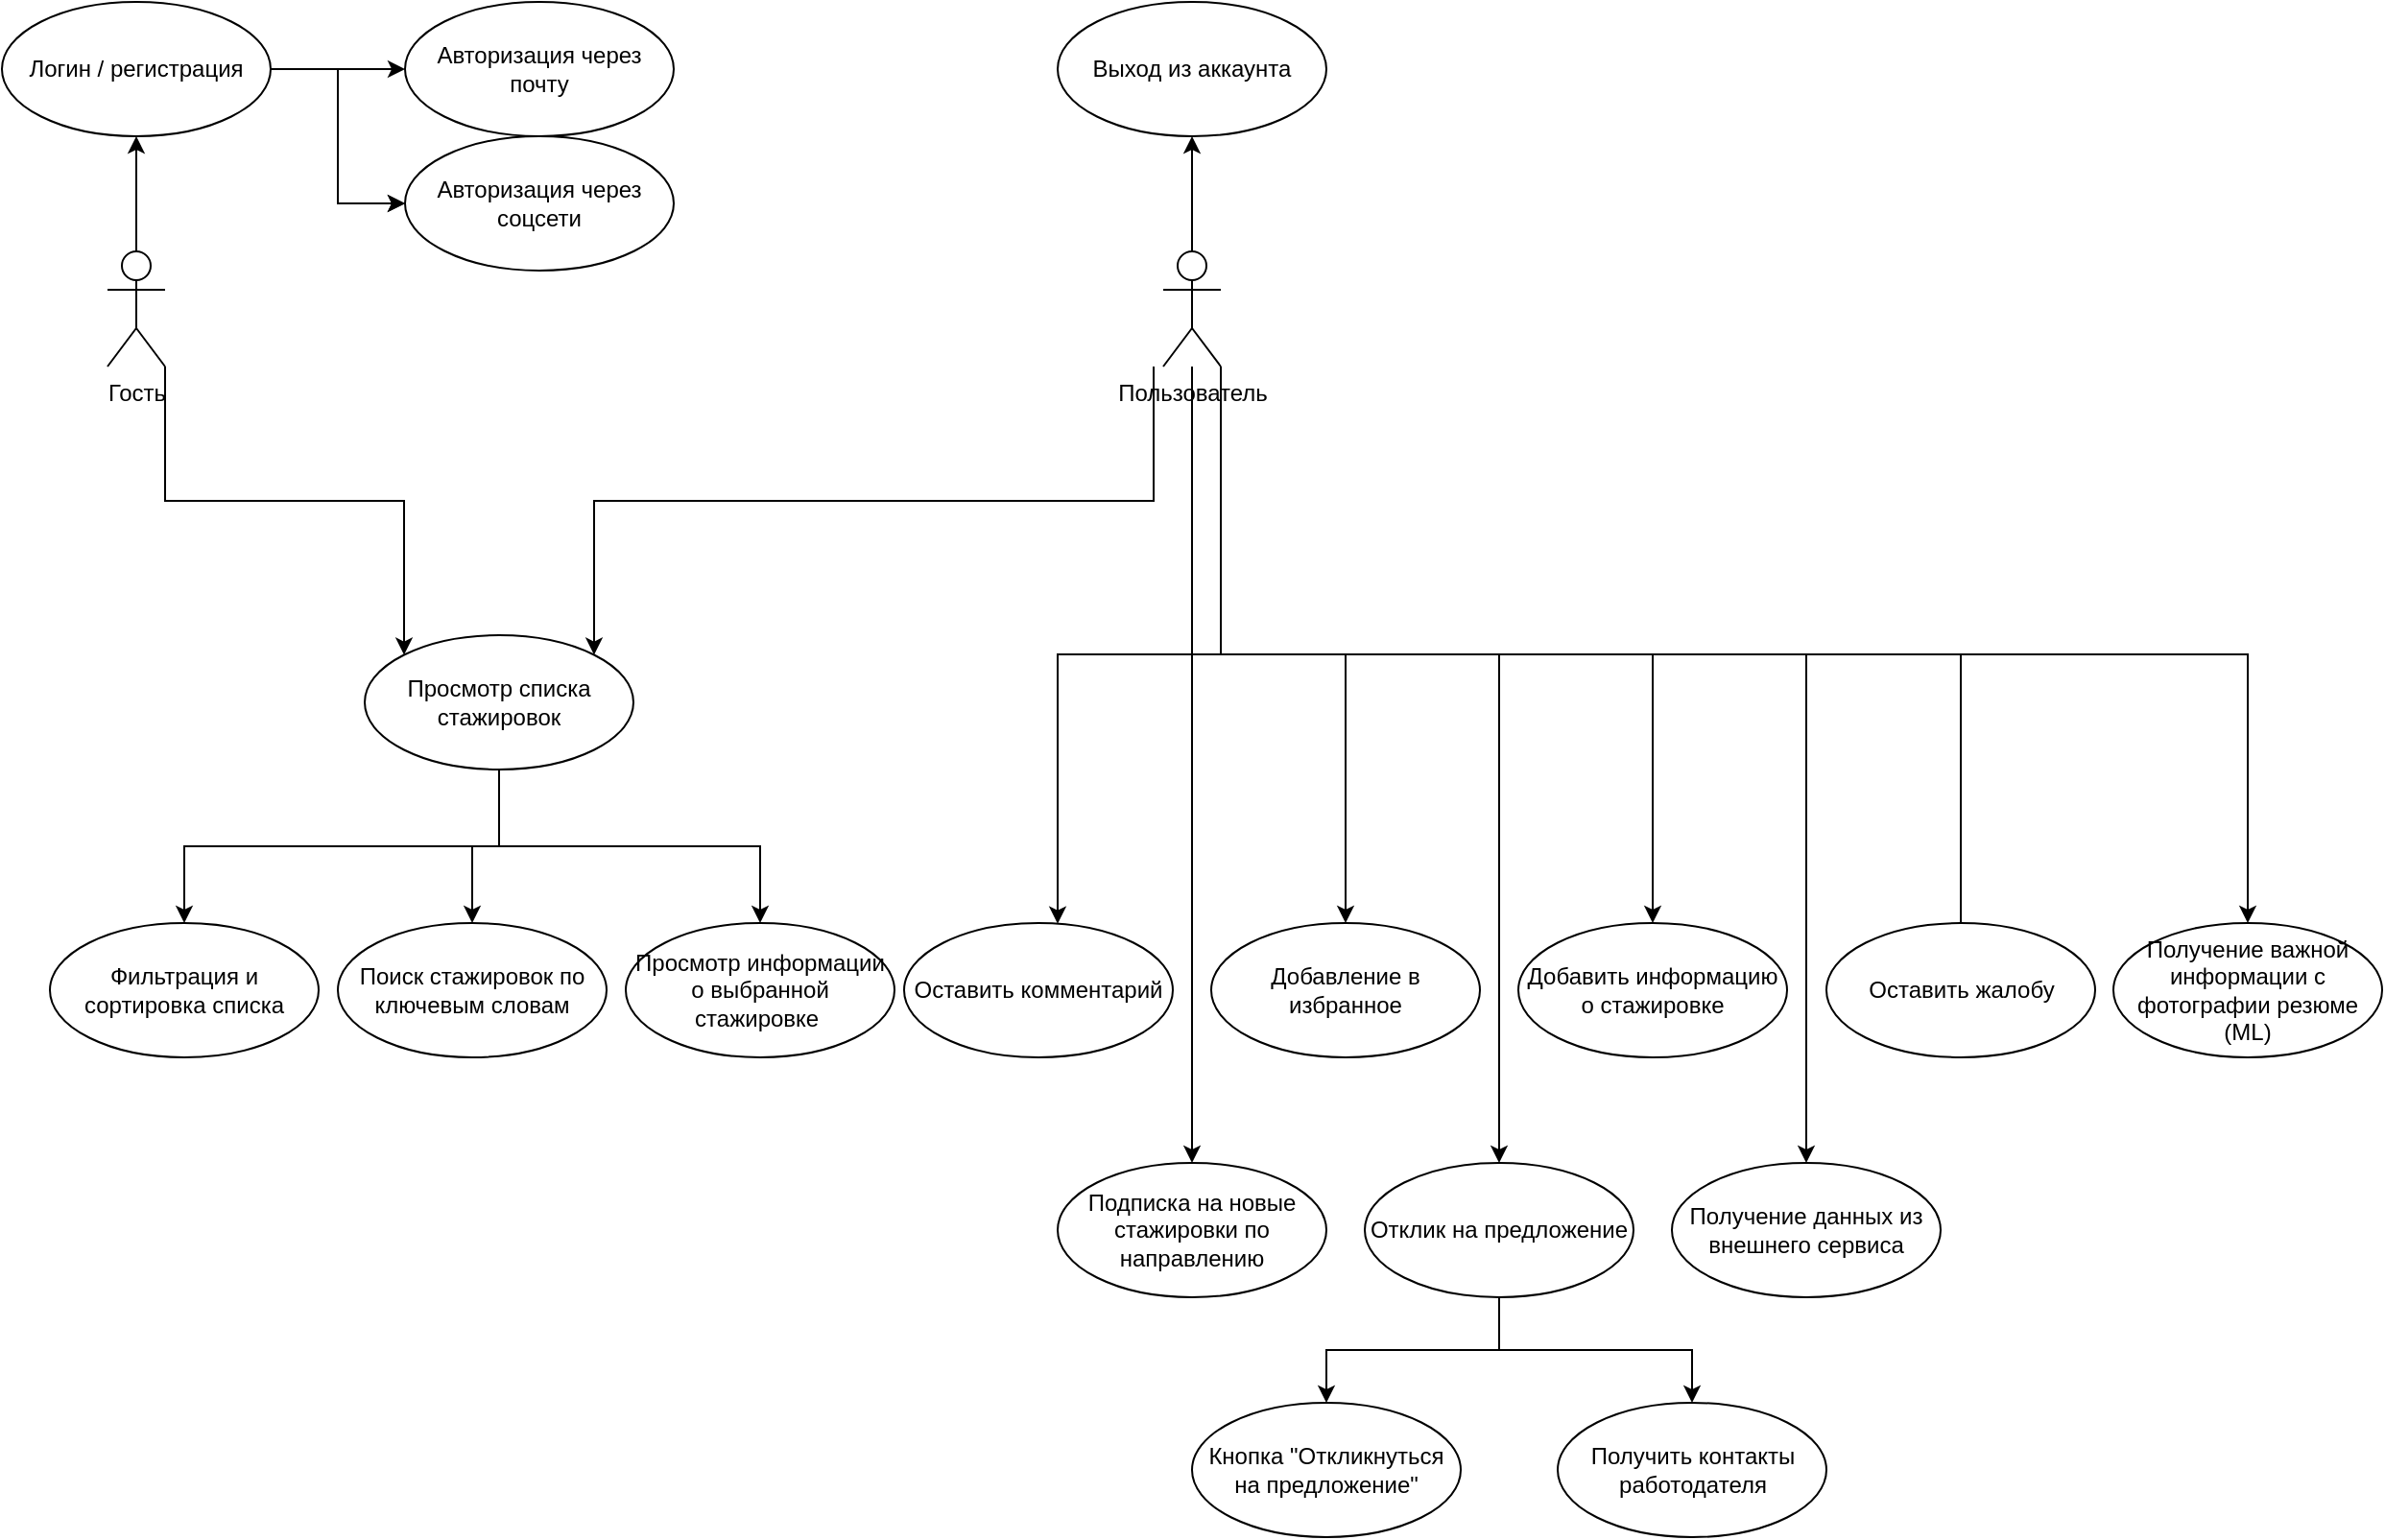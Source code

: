 <mxfile version="26.1.1">
  <diagram name="Страница — 1" id="qKs413f2JV2YXXpKejDh">
    <mxGraphModel dx="1509" dy="2049" grid="1" gridSize="10" guides="1" tooltips="1" connect="1" arrows="1" fold="1" page="1" pageScale="1" pageWidth="827" pageHeight="1169" math="0" shadow="0">
      <root>
        <mxCell id="0" />
        <mxCell id="1" parent="0" />
        <mxCell id="eMKNi2SdkV8xyhRXR6le-39" style="edgeStyle=orthogonalEdgeStyle;rounded=0;orthogonalLoop=1;jettySize=auto;html=1;exitX=1;exitY=1;exitDx=0;exitDy=0;exitPerimeter=0;entryX=0;entryY=0;entryDx=0;entryDy=0;" edge="1" parent="1" source="eMKNi2SdkV8xyhRXR6le-1" target="eMKNi2SdkV8xyhRXR6le-18">
          <mxGeometry relative="1" as="geometry" />
        </mxCell>
        <mxCell id="eMKNi2SdkV8xyhRXR6le-51" style="edgeStyle=orthogonalEdgeStyle;rounded=0;orthogonalLoop=1;jettySize=auto;html=1;exitX=0.5;exitY=0;exitDx=0;exitDy=0;exitPerimeter=0;entryX=0.5;entryY=1;entryDx=0;entryDy=0;" edge="1" parent="1" source="eMKNi2SdkV8xyhRXR6le-1" target="eMKNi2SdkV8xyhRXR6le-4">
          <mxGeometry relative="1" as="geometry" />
        </mxCell>
        <mxCell id="eMKNi2SdkV8xyhRXR6le-1" value="Гость" style="shape=umlActor;verticalLabelPosition=bottom;verticalAlign=top;html=1;" vertex="1" parent="1">
          <mxGeometry x="205" y="110" width="30" height="60" as="geometry" />
        </mxCell>
        <mxCell id="eMKNi2SdkV8xyhRXR6le-38" style="edgeStyle=orthogonalEdgeStyle;rounded=0;orthogonalLoop=1;jettySize=auto;html=1;exitX=0;exitY=1;exitDx=0;exitDy=0;exitPerimeter=0;entryX=1;entryY=0;entryDx=0;entryDy=0;" edge="1" parent="1" target="eMKNi2SdkV8xyhRXR6le-18">
          <mxGeometry relative="1" as="geometry">
            <mxPoint x="750" y="170" as="sourcePoint" />
            <Array as="points">
              <mxPoint x="750" y="240" />
              <mxPoint x="459" y="240" />
            </Array>
          </mxGeometry>
        </mxCell>
        <mxCell id="eMKNi2SdkV8xyhRXR6le-42" style="edgeStyle=orthogonalEdgeStyle;rounded=0;orthogonalLoop=1;jettySize=auto;html=1;entryX=0.5;entryY=0;entryDx=0;entryDy=0;" edge="1" parent="1" source="eMKNi2SdkV8xyhRXR6le-2" target="eMKNi2SdkV8xyhRXR6le-34">
          <mxGeometry relative="1" as="geometry">
            <Array as="points">
              <mxPoint x="770" y="320" />
              <mxPoint x="850" y="320" />
            </Array>
          </mxGeometry>
        </mxCell>
        <mxCell id="eMKNi2SdkV8xyhRXR6le-43" style="edgeStyle=orthogonalEdgeStyle;rounded=0;orthogonalLoop=1;jettySize=auto;html=1;exitX=1;exitY=1;exitDx=0;exitDy=0;exitPerimeter=0;" edge="1" parent="1" source="eMKNi2SdkV8xyhRXR6le-2" target="eMKNi2SdkV8xyhRXR6le-44">
          <mxGeometry relative="1" as="geometry">
            <mxPoint x="895" y="350" as="targetPoint" />
            <Array as="points">
              <mxPoint x="785" y="320" />
              <mxPoint x="1010" y="320" />
            </Array>
          </mxGeometry>
        </mxCell>
        <mxCell id="eMKNi2SdkV8xyhRXR6le-49" style="edgeStyle=orthogonalEdgeStyle;rounded=0;orthogonalLoop=1;jettySize=auto;html=1;" edge="1" parent="1" source="eMKNi2SdkV8xyhRXR6le-2" target="eMKNi2SdkV8xyhRXR6le-46">
          <mxGeometry relative="1" as="geometry">
            <Array as="points">
              <mxPoint x="770" y="320" />
              <mxPoint x="700" y="320" />
            </Array>
          </mxGeometry>
        </mxCell>
        <mxCell id="eMKNi2SdkV8xyhRXR6le-50" style="edgeStyle=orthogonalEdgeStyle;rounded=0;orthogonalLoop=1;jettySize=auto;html=1;exitX=0.5;exitY=0;exitDx=0;exitDy=0;exitPerimeter=0;entryX=0.5;entryY=1;entryDx=0;entryDy=0;" edge="1" parent="1" source="eMKNi2SdkV8xyhRXR6le-2" target="eMKNi2SdkV8xyhRXR6le-33">
          <mxGeometry relative="1" as="geometry" />
        </mxCell>
        <mxCell id="eMKNi2SdkV8xyhRXR6le-55" style="edgeStyle=orthogonalEdgeStyle;rounded=0;orthogonalLoop=1;jettySize=auto;html=1;exitX=0.5;exitY=0.5;exitDx=0;exitDy=0;exitPerimeter=0;" edge="1" parent="1">
          <mxGeometry relative="1" as="geometry">
            <mxPoint x="770" y="180" as="sourcePoint" />
            <mxPoint x="1170.5" y="510" as="targetPoint" />
            <Array as="points">
              <mxPoint x="770" y="320" />
              <mxPoint x="1171" y="320" />
            </Array>
          </mxGeometry>
        </mxCell>
        <mxCell id="eMKNi2SdkV8xyhRXR6le-56" style="edgeStyle=orthogonalEdgeStyle;rounded=0;orthogonalLoop=1;jettySize=auto;html=1;" edge="1" parent="1" source="eMKNi2SdkV8xyhRXR6le-2" target="eMKNi2SdkV8xyhRXR6le-57">
          <mxGeometry relative="1" as="geometry">
            <mxPoint x="1090" y="620" as="targetPoint" />
            <Array as="points">
              <mxPoint x="770" y="320" />
              <mxPoint x="1090" y="320" />
            </Array>
          </mxGeometry>
        </mxCell>
        <mxCell id="eMKNi2SdkV8xyhRXR6le-60" style="edgeStyle=orthogonalEdgeStyle;rounded=0;orthogonalLoop=1;jettySize=auto;html=1;exitX=1;exitY=1;exitDx=0;exitDy=0;exitPerimeter=0;" edge="1" parent="1" source="eMKNi2SdkV8xyhRXR6le-2" target="eMKNi2SdkV8xyhRXR6le-61">
          <mxGeometry relative="1" as="geometry">
            <mxPoint x="930" y="620" as="targetPoint" />
            <Array as="points">
              <mxPoint x="785" y="320" />
              <mxPoint x="930" y="320" />
            </Array>
          </mxGeometry>
        </mxCell>
        <mxCell id="eMKNi2SdkV8xyhRXR6le-66" style="edgeStyle=orthogonalEdgeStyle;rounded=0;orthogonalLoop=1;jettySize=auto;html=1;" edge="1" parent="1" source="eMKNi2SdkV8xyhRXR6le-2" target="eMKNi2SdkV8xyhRXR6le-67">
          <mxGeometry relative="1" as="geometry">
            <mxPoint x="770" y="620" as="targetPoint" />
          </mxGeometry>
        </mxCell>
        <mxCell id="eMKNi2SdkV8xyhRXR6le-74" style="edgeStyle=orthogonalEdgeStyle;rounded=0;orthogonalLoop=1;jettySize=auto;html=1;" edge="1" parent="1" source="eMKNi2SdkV8xyhRXR6le-2" target="eMKNi2SdkV8xyhRXR6le-75">
          <mxGeometry relative="1" as="geometry">
            <mxPoint x="1040" y="140.0" as="targetPoint" />
            <Array as="points">
              <mxPoint x="770" y="320" />
              <mxPoint x="1320" y="320" />
            </Array>
          </mxGeometry>
        </mxCell>
        <mxCell id="eMKNi2SdkV8xyhRXR6le-2" value="Пользователь" style="shape=umlActor;verticalLabelPosition=bottom;verticalAlign=top;html=1;" vertex="1" parent="1">
          <mxGeometry x="755" y="110" width="30" height="60" as="geometry" />
        </mxCell>
        <mxCell id="eMKNi2SdkV8xyhRXR6le-69" value="" style="edgeStyle=orthogonalEdgeStyle;rounded=0;orthogonalLoop=1;jettySize=auto;html=1;" edge="1" parent="1" source="eMKNi2SdkV8xyhRXR6le-4" target="eMKNi2SdkV8xyhRXR6le-68">
          <mxGeometry relative="1" as="geometry" />
        </mxCell>
        <mxCell id="eMKNi2SdkV8xyhRXR6le-70" value="" style="edgeStyle=orthogonalEdgeStyle;rounded=0;orthogonalLoop=1;jettySize=auto;html=1;" edge="1" parent="1" source="eMKNi2SdkV8xyhRXR6le-4" target="eMKNi2SdkV8xyhRXR6le-68">
          <mxGeometry relative="1" as="geometry" />
        </mxCell>
        <mxCell id="eMKNi2SdkV8xyhRXR6le-72" value="" style="edgeStyle=orthogonalEdgeStyle;rounded=0;orthogonalLoop=1;jettySize=auto;html=1;" edge="1" parent="1" source="eMKNi2SdkV8xyhRXR6le-4" target="eMKNi2SdkV8xyhRXR6le-71">
          <mxGeometry relative="1" as="geometry" />
        </mxCell>
        <mxCell id="eMKNi2SdkV8xyhRXR6le-4" value="Логин / регистрация" style="ellipse;whiteSpace=wrap;html=1;" vertex="1" parent="1">
          <mxGeometry x="150" y="-20" width="140" height="70" as="geometry" />
        </mxCell>
        <mxCell id="eMKNi2SdkV8xyhRXR6le-24" value="" style="edgeStyle=orthogonalEdgeStyle;rounded=0;orthogonalLoop=1;jettySize=auto;html=1;" edge="1" parent="1" source="eMKNi2SdkV8xyhRXR6le-18" target="eMKNi2SdkV8xyhRXR6le-23">
          <mxGeometry relative="1" as="geometry">
            <Array as="points">
              <mxPoint x="409" y="420" />
              <mxPoint x="245" y="420" />
            </Array>
          </mxGeometry>
        </mxCell>
        <mxCell id="eMKNi2SdkV8xyhRXR6le-26" value="" style="edgeStyle=orthogonalEdgeStyle;rounded=0;orthogonalLoop=1;jettySize=auto;html=1;" edge="1" parent="1" source="eMKNi2SdkV8xyhRXR6le-18" target="eMKNi2SdkV8xyhRXR6le-25">
          <mxGeometry relative="1" as="geometry" />
        </mxCell>
        <mxCell id="eMKNi2SdkV8xyhRXR6le-58" style="edgeStyle=orthogonalEdgeStyle;rounded=0;orthogonalLoop=1;jettySize=auto;html=1;exitX=0.5;exitY=1;exitDx=0;exitDy=0;" edge="1" parent="1" source="eMKNi2SdkV8xyhRXR6le-18" target="eMKNi2SdkV8xyhRXR6le-59">
          <mxGeometry relative="1" as="geometry">
            <mxPoint x="409.444" y="490" as="targetPoint" />
          </mxGeometry>
        </mxCell>
        <mxCell id="eMKNi2SdkV8xyhRXR6le-18" value="Просмотр списка стажировок" style="ellipse;whiteSpace=wrap;html=1;" vertex="1" parent="1">
          <mxGeometry x="339" y="310" width="140" height="70" as="geometry" />
        </mxCell>
        <mxCell id="eMKNi2SdkV8xyhRXR6le-23" value="Фильтрация и сортировка списка" style="ellipse;whiteSpace=wrap;html=1;" vertex="1" parent="1">
          <mxGeometry x="175" y="460" width="140" height="70" as="geometry" />
        </mxCell>
        <mxCell id="eMKNi2SdkV8xyhRXR6le-47" value="" style="edgeStyle=orthogonalEdgeStyle;rounded=0;orthogonalLoop=1;jettySize=auto;html=1;" edge="1" parent="1">
          <mxGeometry relative="1" as="geometry">
            <mxPoint x="685" y="485" as="sourcePoint" />
            <mxPoint x="695" y="530" as="targetPoint" />
          </mxGeometry>
        </mxCell>
        <mxCell id="eMKNi2SdkV8xyhRXR6le-25" value="Просмотр информации о выбранной стажировке&amp;nbsp;" style="ellipse;whiteSpace=wrap;html=1;" vertex="1" parent="1">
          <mxGeometry x="475" y="460" width="140" height="70" as="geometry" />
        </mxCell>
        <mxCell id="eMKNi2SdkV8xyhRXR6le-33" value="Выход из аккаунта" style="ellipse;whiteSpace=wrap;html=1;" vertex="1" parent="1">
          <mxGeometry x="700" y="-20" width="140" height="70" as="geometry" />
        </mxCell>
        <mxCell id="eMKNi2SdkV8xyhRXR6le-34" value="Добавление в избранное" style="ellipse;whiteSpace=wrap;html=1;" vertex="1" parent="1">
          <mxGeometry x="780" y="460" width="140" height="70" as="geometry" />
        </mxCell>
        <mxCell id="eMKNi2SdkV8xyhRXR6le-44" value="Добавить информацию о стажировке" style="ellipse;whiteSpace=wrap;html=1;" vertex="1" parent="1">
          <mxGeometry x="940" y="460" width="140" height="70" as="geometry" />
        </mxCell>
        <mxCell id="eMKNi2SdkV8xyhRXR6le-46" value="Оставить комментарий" style="ellipse;whiteSpace=wrap;html=1;" vertex="1" parent="1">
          <mxGeometry x="620" y="460" width="140" height="70" as="geometry" />
        </mxCell>
        <mxCell id="eMKNi2SdkV8xyhRXR6le-52" value="Оставить жалобу" style="ellipse;whiteSpace=wrap;html=1;" vertex="1" parent="1">
          <mxGeometry x="1100.5" y="460" width="140" height="70" as="geometry" />
        </mxCell>
        <mxCell id="eMKNi2SdkV8xyhRXR6le-57" value="Получение данных из внешнего сервиса" style="ellipse;whiteSpace=wrap;html=1;" vertex="1" parent="1">
          <mxGeometry x="1020" y="585" width="140" height="70" as="geometry" />
        </mxCell>
        <mxCell id="eMKNi2SdkV8xyhRXR6le-59" value="Поиск стажировок по ключевым словам" style="ellipse;whiteSpace=wrap;html=1;" vertex="1" parent="1">
          <mxGeometry x="325.004" y="460" width="140" height="70" as="geometry" />
        </mxCell>
        <mxCell id="eMKNi2SdkV8xyhRXR6le-63" value="" style="edgeStyle=orthogonalEdgeStyle;rounded=0;orthogonalLoop=1;jettySize=auto;html=1;" edge="1" parent="1" source="eMKNi2SdkV8xyhRXR6le-61" target="eMKNi2SdkV8xyhRXR6le-62">
          <mxGeometry relative="1" as="geometry" />
        </mxCell>
        <mxCell id="eMKNi2SdkV8xyhRXR6le-65" value="" style="edgeStyle=orthogonalEdgeStyle;rounded=0;orthogonalLoop=1;jettySize=auto;html=1;" edge="1" parent="1" source="eMKNi2SdkV8xyhRXR6le-61" target="eMKNi2SdkV8xyhRXR6le-64">
          <mxGeometry relative="1" as="geometry" />
        </mxCell>
        <mxCell id="eMKNi2SdkV8xyhRXR6le-61" value="Отклик на предложение" style="ellipse;whiteSpace=wrap;html=1;" vertex="1" parent="1">
          <mxGeometry x="860" y="585" width="140" height="70" as="geometry" />
        </mxCell>
        <mxCell id="eMKNi2SdkV8xyhRXR6le-62" value="Получить контакты работодателя" style="ellipse;whiteSpace=wrap;html=1;" vertex="1" parent="1">
          <mxGeometry x="960.5" y="710" width="140" height="70" as="geometry" />
        </mxCell>
        <mxCell id="eMKNi2SdkV8xyhRXR6le-64" value="Кнопка &quot;Откликнуться на предложение&quot;" style="ellipse;whiteSpace=wrap;html=1;" vertex="1" parent="1">
          <mxGeometry x="770" y="710" width="140" height="70" as="geometry" />
        </mxCell>
        <mxCell id="eMKNi2SdkV8xyhRXR6le-67" value="Подписка на новые стажировки по направлению" style="ellipse;whiteSpace=wrap;html=1;" vertex="1" parent="1">
          <mxGeometry x="700" y="585" width="140" height="70" as="geometry" />
        </mxCell>
        <mxCell id="eMKNi2SdkV8xyhRXR6le-68" value="Авторизация через соцсети" style="ellipse;whiteSpace=wrap;html=1;" vertex="1" parent="1">
          <mxGeometry x="360" y="50" width="140" height="70" as="geometry" />
        </mxCell>
        <mxCell id="eMKNi2SdkV8xyhRXR6le-71" value="Авторизация через почту" style="ellipse;whiteSpace=wrap;html=1;" vertex="1" parent="1">
          <mxGeometry x="360" y="-20" width="140" height="70" as="geometry" />
        </mxCell>
        <mxCell id="eMKNi2SdkV8xyhRXR6le-75" value="Получение важной информации с фотографии резюме (ML)" style="ellipse;whiteSpace=wrap;html=1;" vertex="1" parent="1">
          <mxGeometry x="1250" y="460.0" width="140" height="70" as="geometry" />
        </mxCell>
      </root>
    </mxGraphModel>
  </diagram>
</mxfile>

